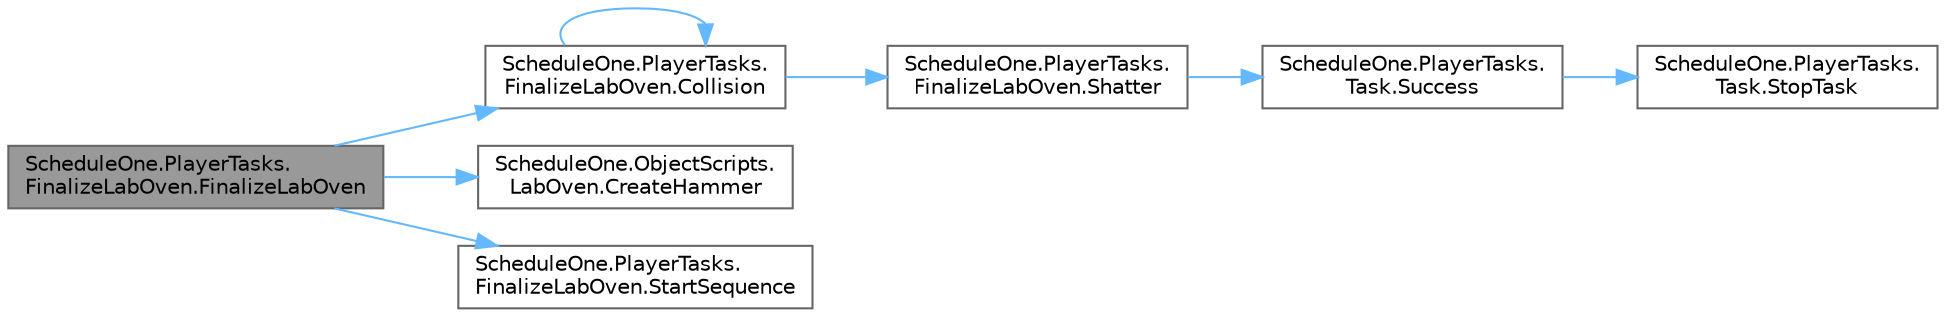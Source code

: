 digraph "ScheduleOne.PlayerTasks.FinalizeLabOven.FinalizeLabOven"
{
 // LATEX_PDF_SIZE
  bgcolor="transparent";
  edge [fontname=Helvetica,fontsize=10,labelfontname=Helvetica,labelfontsize=10];
  node [fontname=Helvetica,fontsize=10,shape=box,height=0.2,width=0.4];
  rankdir="LR";
  Node1 [id="Node000001",label="ScheduleOne.PlayerTasks.\lFinalizeLabOven.FinalizeLabOven",height=0.2,width=0.4,color="gray40", fillcolor="grey60", style="filled", fontcolor="black",tooltip=" "];
  Node1 -> Node2 [id="edge1_Node000001_Node000002",color="steelblue1",style="solid",tooltip=" "];
  Node2 [id="Node000002",label="ScheduleOne.PlayerTasks.\lFinalizeLabOven.Collision",height=0.2,width=0.4,color="grey40", fillcolor="white", style="filled",URL="$class_schedule_one_1_1_player_tasks_1_1_finalize_lab_oven.html#ade93faccffeae6345f06b1b413bd75fb",tooltip=" "];
  Node2 -> Node2 [id="edge2_Node000002_Node000002",color="steelblue1",style="solid",tooltip=" "];
  Node2 -> Node3 [id="edge3_Node000002_Node000003",color="steelblue1",style="solid",tooltip=" "];
  Node3 [id="Node000003",label="ScheduleOne.PlayerTasks.\lFinalizeLabOven.Shatter",height=0.2,width=0.4,color="grey40", fillcolor="white", style="filled",URL="$class_schedule_one_1_1_player_tasks_1_1_finalize_lab_oven.html#adb3c8cdbf15c5e86fe68d7808ba48d6b",tooltip=" "];
  Node3 -> Node4 [id="edge4_Node000003_Node000004",color="steelblue1",style="solid",tooltip=" "];
  Node4 [id="Node000004",label="ScheduleOne.PlayerTasks.\lTask.Success",height=0.2,width=0.4,color="grey40", fillcolor="white", style="filled",URL="$class_schedule_one_1_1_player_tasks_1_1_task.html#af69e028e9c1302010dcf783a17af00c3",tooltip=" "];
  Node4 -> Node5 [id="edge5_Node000004_Node000005",color="steelblue1",style="solid",tooltip=" "];
  Node5 [id="Node000005",label="ScheduleOne.PlayerTasks.\lTask.StopTask",height=0.2,width=0.4,color="grey40", fillcolor="white", style="filled",URL="$class_schedule_one_1_1_player_tasks_1_1_task.html#aab01c16b389e10c18d0285fc7c868da5",tooltip=" "];
  Node1 -> Node6 [id="edge6_Node000001_Node000006",color="steelblue1",style="solid",tooltip=" "];
  Node6 [id="Node000006",label="ScheduleOne.ObjectScripts.\lLabOven.CreateHammer",height=0.2,width=0.4,color="grey40", fillcolor="white", style="filled",URL="$class_schedule_one_1_1_object_scripts_1_1_lab_oven.html#a31ec63fc186a0461ef78cd0b63010ac8",tooltip=" "];
  Node1 -> Node7 [id="edge7_Node000001_Node000007",color="steelblue1",style="solid",tooltip=" "];
  Node7 [id="Node000007",label="ScheduleOne.PlayerTasks.\lFinalizeLabOven.StartSequence",height=0.2,width=0.4,color="grey40", fillcolor="white", style="filled",URL="$class_schedule_one_1_1_player_tasks_1_1_finalize_lab_oven.html#a669323931e8593da431295b0506d9c4b",tooltip=" "];
}
